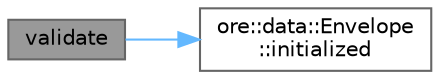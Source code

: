 digraph "validate"
{
 // INTERACTIVE_SVG=YES
 // LATEX_PDF_SIZE
  bgcolor="transparent";
  edge [fontname=Helvetica,fontsize=10,labelfontname=Helvetica,labelfontsize=10];
  node [fontname=Helvetica,fontsize=10,shape=box,height=0.2,width=0.4];
  rankdir="LR";
  Node1 [label="validate",height=0.2,width=0.4,color="gray40", fillcolor="grey60", style="filled", fontcolor="black",tooltip="Utility to validate that everything that needs to be set in this base class is actually set."];
  Node1 -> Node2 [color="steelblue1",style="solid"];
  Node2 [label="ore::data::Envelope\l::initialized",height=0.2,width=0.4,color="grey40", fillcolor="white", style="filled",URL="$classore_1_1data_1_1_envelope.html#afe87a180d00c685893090166d7a8dd46",tooltip="Check if the envelope is initialized."];
}
